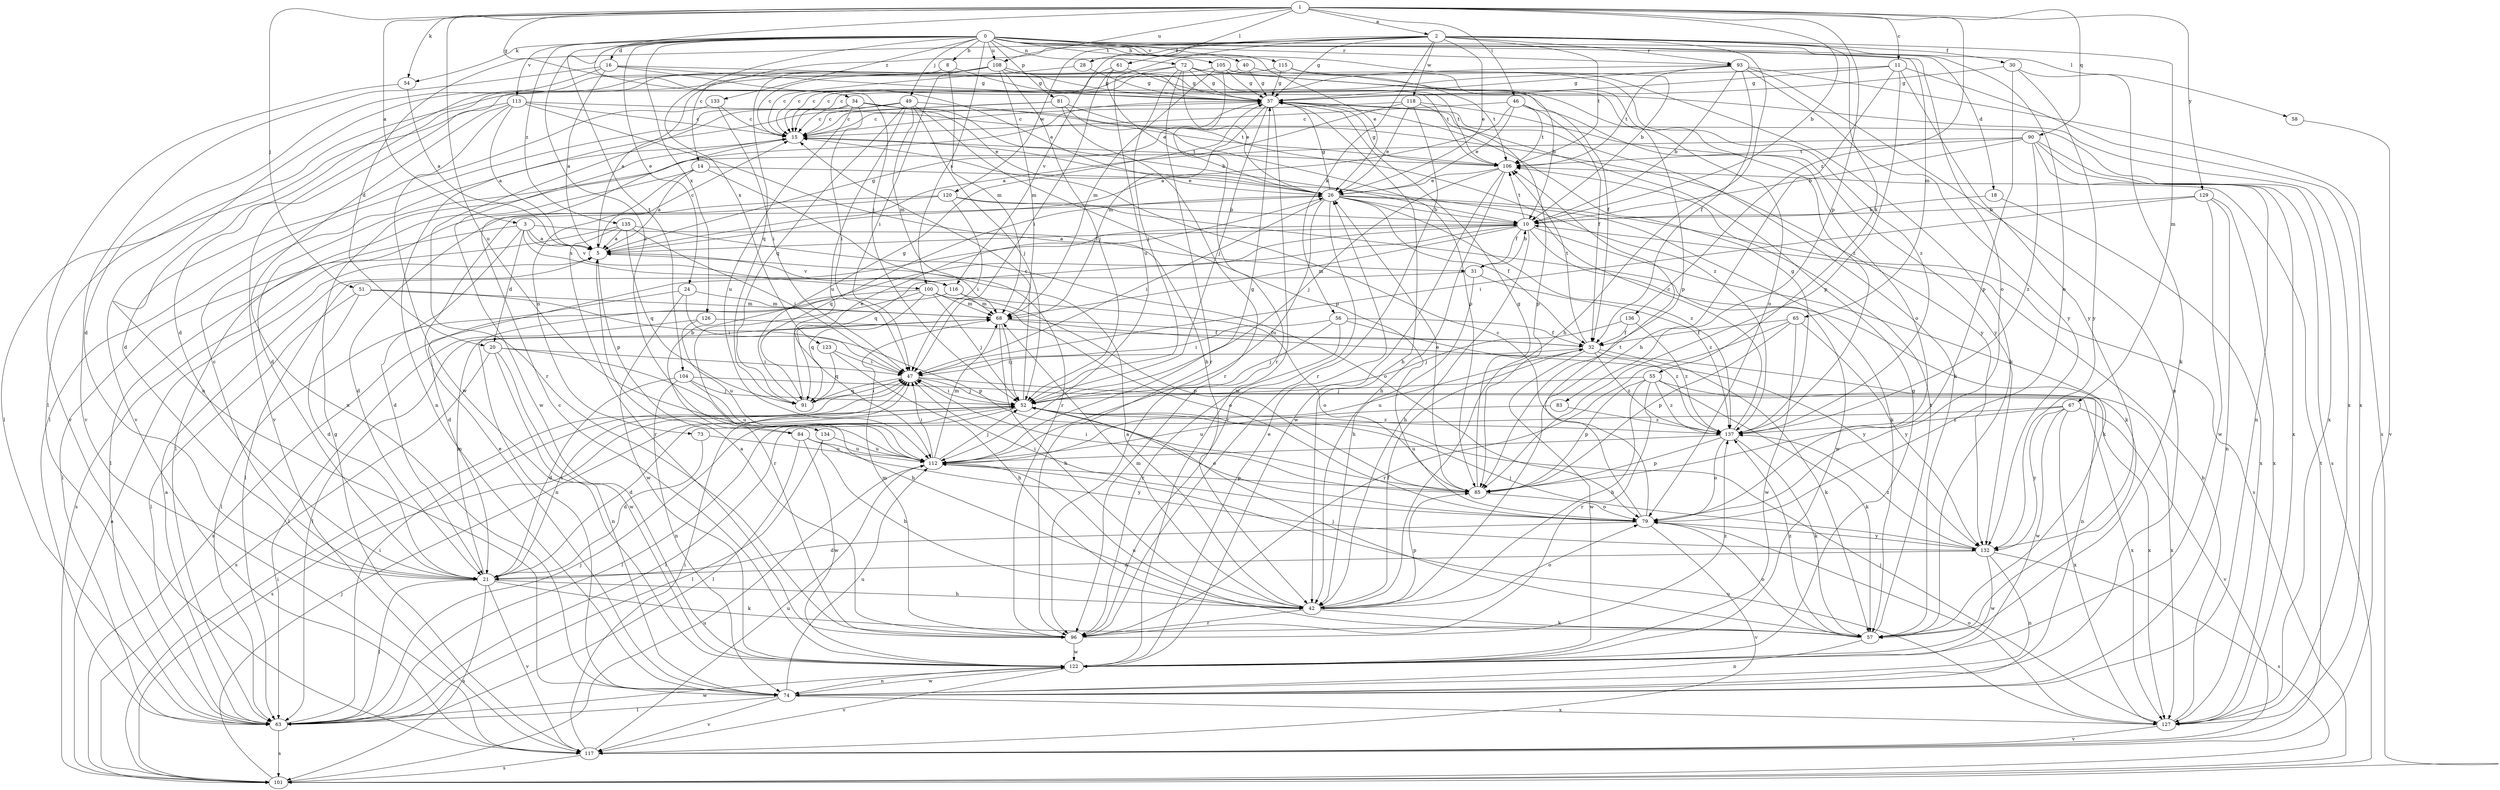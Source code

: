 strict digraph  {
0;
1;
2;
3;
5;
8;
10;
11;
14;
15;
16;
18;
20;
21;
24;
26;
28;
30;
31;
32;
34;
37;
40;
42;
46;
47;
49;
51;
52;
54;
55;
56;
57;
58;
61;
63;
65;
67;
68;
72;
73;
74;
79;
81;
83;
84;
85;
90;
91;
93;
96;
100;
101;
104;
105;
106;
108;
112;
113;
115;
116;
117;
118;
120;
122;
123;
126;
127;
129;
132;
133;
134;
135;
136;
137;
0 -> 8  [label=b];
0 -> 10  [label=b];
0 -> 16  [label=d];
0 -> 18  [label=d];
0 -> 24  [label=e];
0 -> 26  [label=e];
0 -> 40  [label=h];
0 -> 49  [label=j];
0 -> 54  [label=k];
0 -> 58  [label=l];
0 -> 65  [label=m];
0 -> 72  [label=n];
0 -> 79  [label=o];
0 -> 81  [label=p];
0 -> 93  [label=r];
0 -> 100  [label=s];
0 -> 104  [label=t];
0 -> 105  [label=t];
0 -> 108  [label=u];
0 -> 113  [label=v];
0 -> 115  [label=v];
0 -> 123  [label=x];
0 -> 126  [label=x];
0 -> 133  [label=z];
0 -> 134  [label=z];
0 -> 135  [label=z];
1 -> 2  [label=a];
1 -> 3  [label=a];
1 -> 10  [label=b];
1 -> 11  [label=c];
1 -> 34  [label=g];
1 -> 46  [label=i];
1 -> 51  [label=j];
1 -> 52  [label=j];
1 -> 54  [label=k];
1 -> 61  [label=l];
1 -> 83  [label=p];
1 -> 90  [label=q];
1 -> 108  [label=u];
1 -> 112  [label=u];
1 -> 129  [label=y];
1 -> 136  [label=z];
2 -> 14  [label=c];
2 -> 20  [label=d];
2 -> 26  [label=e];
2 -> 28  [label=f];
2 -> 30  [label=f];
2 -> 37  [label=g];
2 -> 42  [label=h];
2 -> 55  [label=k];
2 -> 56  [label=k];
2 -> 67  [label=m];
2 -> 79  [label=o];
2 -> 93  [label=r];
2 -> 106  [label=t];
2 -> 112  [label=u];
2 -> 116  [label=v];
2 -> 118  [label=w];
2 -> 120  [label=w];
3 -> 5  [label=a];
3 -> 20  [label=d];
3 -> 21  [label=d];
3 -> 31  [label=f];
3 -> 63  [label=l];
3 -> 100  [label=s];
3 -> 116  [label=v];
5 -> 15  [label=c];
5 -> 37  [label=g];
5 -> 84  [label=p];
5 -> 116  [label=v];
8 -> 37  [label=g];
8 -> 68  [label=m];
8 -> 91  [label=q];
8 -> 117  [label=v];
10 -> 5  [label=a];
10 -> 31  [label=f];
10 -> 42  [label=h];
10 -> 57  [label=k];
10 -> 63  [label=l];
10 -> 68  [label=m];
10 -> 91  [label=q];
10 -> 106  [label=t];
10 -> 122  [label=w];
11 -> 15  [label=c];
11 -> 37  [label=g];
11 -> 42  [label=h];
11 -> 85  [label=p];
11 -> 127  [label=x];
11 -> 132  [label=y];
14 -> 5  [label=a];
14 -> 26  [label=e];
14 -> 63  [label=l];
14 -> 73  [label=n];
14 -> 96  [label=r];
15 -> 106  [label=t];
15 -> 122  [label=w];
16 -> 5  [label=a];
16 -> 21  [label=d];
16 -> 26  [label=e];
16 -> 37  [label=g];
16 -> 117  [label=v];
16 -> 127  [label=x];
18 -> 10  [label=b];
18 -> 127  [label=x];
20 -> 42  [label=h];
20 -> 47  [label=i];
20 -> 74  [label=n];
20 -> 101  [label=s];
20 -> 122  [label=w];
21 -> 15  [label=c];
21 -> 42  [label=h];
21 -> 47  [label=i];
21 -> 57  [label=k];
21 -> 63  [label=l];
21 -> 68  [label=m];
21 -> 101  [label=s];
21 -> 117  [label=v];
24 -> 47  [label=i];
24 -> 63  [label=l];
24 -> 68  [label=m];
24 -> 122  [label=w];
26 -> 10  [label=b];
26 -> 32  [label=f];
26 -> 37  [label=g];
26 -> 47  [label=i];
26 -> 57  [label=k];
26 -> 91  [label=q];
26 -> 96  [label=r];
26 -> 101  [label=s];
26 -> 112  [label=u];
26 -> 137  [label=z];
28 -> 15  [label=c];
28 -> 37  [label=g];
30 -> 37  [label=g];
30 -> 57  [label=k];
30 -> 85  [label=p];
30 -> 132  [label=y];
31 -> 10  [label=b];
31 -> 21  [label=d];
31 -> 42  [label=h];
31 -> 137  [label=z];
32 -> 47  [label=i];
32 -> 57  [label=k];
32 -> 74  [label=n];
32 -> 106  [label=t];
32 -> 112  [label=u];
32 -> 122  [label=w];
32 -> 137  [label=z];
34 -> 10  [label=b];
34 -> 15  [label=c];
34 -> 26  [label=e];
34 -> 47  [label=i];
34 -> 63  [label=l];
34 -> 112  [label=u];
34 -> 132  [label=y];
37 -> 15  [label=c];
37 -> 42  [label=h];
37 -> 52  [label=j];
37 -> 57  [label=k];
37 -> 68  [label=m];
37 -> 122  [label=w];
40 -> 37  [label=g];
40 -> 117  [label=v];
40 -> 137  [label=z];
42 -> 5  [label=a];
42 -> 32  [label=f];
42 -> 57  [label=k];
42 -> 68  [label=m];
42 -> 79  [label=o];
42 -> 85  [label=p];
42 -> 96  [label=r];
46 -> 5  [label=a];
46 -> 15  [label=c];
46 -> 26  [label=e];
46 -> 32  [label=f];
46 -> 79  [label=o];
46 -> 106  [label=t];
47 -> 52  [label=j];
47 -> 91  [label=q];
47 -> 127  [label=x];
49 -> 15  [label=c];
49 -> 52  [label=j];
49 -> 68  [label=m];
49 -> 85  [label=p];
49 -> 91  [label=q];
49 -> 96  [label=r];
49 -> 106  [label=t];
49 -> 112  [label=u];
51 -> 21  [label=d];
51 -> 63  [label=l];
51 -> 68  [label=m];
51 -> 85  [label=p];
52 -> 15  [label=c];
52 -> 21  [label=d];
52 -> 47  [label=i];
52 -> 63  [label=l];
52 -> 79  [label=o];
52 -> 101  [label=s];
52 -> 137  [label=z];
54 -> 5  [label=a];
54 -> 117  [label=v];
55 -> 42  [label=h];
55 -> 52  [label=j];
55 -> 57  [label=k];
55 -> 85  [label=p];
55 -> 96  [label=r];
55 -> 127  [label=x];
55 -> 137  [label=z];
56 -> 32  [label=f];
56 -> 47  [label=i];
56 -> 52  [label=j];
56 -> 96  [label=r];
56 -> 137  [label=z];
57 -> 52  [label=j];
57 -> 74  [label=n];
57 -> 79  [label=o];
57 -> 106  [label=t];
57 -> 112  [label=u];
57 -> 137  [label=z];
58 -> 117  [label=v];
61 -> 15  [label=c];
61 -> 26  [label=e];
61 -> 37  [label=g];
61 -> 47  [label=i];
63 -> 5  [label=a];
63 -> 47  [label=i];
63 -> 52  [label=j];
63 -> 101  [label=s];
63 -> 122  [label=w];
65 -> 32  [label=f];
65 -> 85  [label=p];
65 -> 96  [label=r];
65 -> 122  [label=w];
65 -> 132  [label=y];
67 -> 63  [label=l];
67 -> 117  [label=v];
67 -> 122  [label=w];
67 -> 127  [label=x];
67 -> 132  [label=y];
67 -> 137  [label=z];
68 -> 32  [label=f];
68 -> 42  [label=h];
68 -> 52  [label=j];
68 -> 63  [label=l];
68 -> 132  [label=y];
72 -> 15  [label=c];
72 -> 26  [label=e];
72 -> 37  [label=g];
72 -> 52  [label=j];
72 -> 74  [label=n];
72 -> 79  [label=o];
72 -> 85  [label=p];
72 -> 96  [label=r];
72 -> 106  [label=t];
73 -> 21  [label=d];
73 -> 112  [label=u];
74 -> 26  [label=e];
74 -> 63  [label=l];
74 -> 112  [label=u];
74 -> 117  [label=v];
74 -> 122  [label=w];
74 -> 127  [label=x];
79 -> 15  [label=c];
79 -> 21  [label=d];
79 -> 47  [label=i];
79 -> 106  [label=t];
79 -> 117  [label=v];
79 -> 132  [label=y];
81 -> 15  [label=c];
81 -> 74  [label=n];
81 -> 85  [label=p];
81 -> 96  [label=r];
81 -> 137  [label=z];
83 -> 112  [label=u];
83 -> 137  [label=z];
84 -> 10  [label=b];
84 -> 63  [label=l];
84 -> 112  [label=u];
84 -> 122  [label=w];
84 -> 132  [label=y];
85 -> 26  [label=e];
85 -> 37  [label=g];
85 -> 47  [label=i];
85 -> 79  [label=o];
90 -> 10  [label=b];
90 -> 21  [label=d];
90 -> 74  [label=n];
90 -> 101  [label=s];
90 -> 106  [label=t];
90 -> 127  [label=x];
90 -> 137  [label=z];
91 -> 26  [label=e];
91 -> 37  [label=g];
91 -> 47  [label=i];
93 -> 10  [label=b];
93 -> 32  [label=f];
93 -> 37  [label=g];
93 -> 63  [label=l];
93 -> 74  [label=n];
93 -> 101  [label=s];
93 -> 106  [label=t];
93 -> 132  [label=y];
96 -> 5  [label=a];
96 -> 68  [label=m];
96 -> 122  [label=w];
96 -> 137  [label=z];
100 -> 52  [label=j];
100 -> 68  [label=m];
100 -> 74  [label=n];
100 -> 79  [label=o];
100 -> 85  [label=p];
100 -> 91  [label=q];
100 -> 96  [label=r];
101 -> 5  [label=a];
101 -> 47  [label=i];
101 -> 52  [label=j];
101 -> 112  [label=u];
104 -> 21  [label=d];
104 -> 52  [label=j];
104 -> 74  [label=n];
104 -> 112  [label=u];
104 -> 127  [label=x];
105 -> 10  [label=b];
105 -> 15  [label=c];
105 -> 37  [label=g];
105 -> 68  [label=m];
105 -> 96  [label=r];
105 -> 137  [label=z];
106 -> 26  [label=e];
106 -> 37  [label=g];
106 -> 42  [label=h];
106 -> 52  [label=j];
106 -> 122  [label=w];
108 -> 5  [label=a];
108 -> 15  [label=c];
108 -> 32  [label=f];
108 -> 37  [label=g];
108 -> 47  [label=i];
108 -> 52  [label=j];
108 -> 68  [label=m];
108 -> 106  [label=t];
112 -> 37  [label=g];
112 -> 47  [label=i];
112 -> 52  [label=j];
112 -> 68  [label=m];
112 -> 85  [label=p];
113 -> 5  [label=a];
113 -> 15  [label=c];
113 -> 42  [label=h];
113 -> 63  [label=l];
113 -> 74  [label=n];
113 -> 122  [label=w];
113 -> 127  [label=x];
115 -> 21  [label=d];
115 -> 37  [label=g];
115 -> 57  [label=k];
115 -> 106  [label=t];
116 -> 68  [label=m];
116 -> 79  [label=o];
116 -> 101  [label=s];
117 -> 37  [label=g];
117 -> 47  [label=i];
117 -> 101  [label=s];
117 -> 106  [label=t];
117 -> 112  [label=u];
118 -> 5  [label=a];
118 -> 15  [label=c];
118 -> 26  [label=e];
118 -> 85  [label=p];
118 -> 96  [label=r];
118 -> 132  [label=y];
120 -> 10  [label=b];
120 -> 21  [label=d];
120 -> 47  [label=i];
120 -> 57  [label=k];
120 -> 63  [label=l];
122 -> 15  [label=c];
122 -> 26  [label=e];
122 -> 37  [label=g];
122 -> 74  [label=n];
122 -> 117  [label=v];
123 -> 42  [label=h];
123 -> 47  [label=i];
123 -> 91  [label=q];
126 -> 32  [label=f];
126 -> 63  [label=l];
126 -> 112  [label=u];
127 -> 10  [label=b];
127 -> 52  [label=j];
127 -> 79  [label=o];
127 -> 112  [label=u];
127 -> 117  [label=v];
129 -> 10  [label=b];
129 -> 47  [label=i];
129 -> 74  [label=n];
129 -> 122  [label=w];
129 -> 127  [label=x];
132 -> 21  [label=d];
132 -> 52  [label=j];
132 -> 74  [label=n];
132 -> 101  [label=s];
132 -> 122  [label=w];
132 -> 137  [label=z];
133 -> 15  [label=c];
133 -> 21  [label=d];
133 -> 47  [label=i];
134 -> 42  [label=h];
134 -> 63  [label=l];
134 -> 112  [label=u];
135 -> 5  [label=a];
135 -> 47  [label=i];
135 -> 79  [label=o];
135 -> 91  [label=q];
135 -> 96  [label=r];
135 -> 101  [label=s];
136 -> 32  [label=f];
136 -> 52  [label=j];
136 -> 137  [label=z];
137 -> 15  [label=c];
137 -> 37  [label=g];
137 -> 57  [label=k];
137 -> 79  [label=o];
137 -> 85  [label=p];
137 -> 112  [label=u];
}
